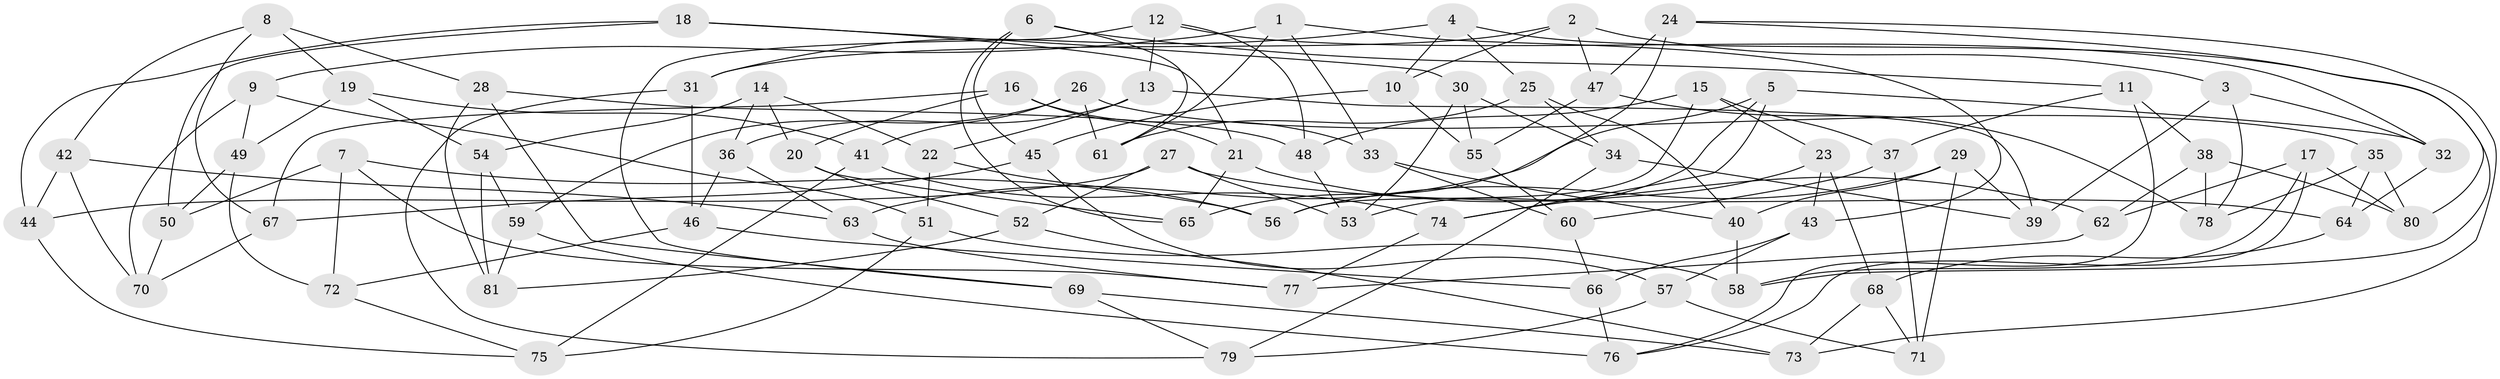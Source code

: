// Generated by graph-tools (version 1.1) at 2025/50/03/09/25 03:50:44]
// undirected, 81 vertices, 162 edges
graph export_dot {
graph [start="1"]
  node [color=gray90,style=filled];
  1;
  2;
  3;
  4;
  5;
  6;
  7;
  8;
  9;
  10;
  11;
  12;
  13;
  14;
  15;
  16;
  17;
  18;
  19;
  20;
  21;
  22;
  23;
  24;
  25;
  26;
  27;
  28;
  29;
  30;
  31;
  32;
  33;
  34;
  35;
  36;
  37;
  38;
  39;
  40;
  41;
  42;
  43;
  44;
  45;
  46;
  47;
  48;
  49;
  50;
  51;
  52;
  53;
  54;
  55;
  56;
  57;
  58;
  59;
  60;
  61;
  62;
  63;
  64;
  65;
  66;
  67;
  68;
  69;
  70;
  71;
  72;
  73;
  74;
  75;
  76;
  77;
  78;
  79;
  80;
  81;
  1 -- 9;
  1 -- 43;
  1 -- 61;
  1 -- 33;
  2 -- 31;
  2 -- 3;
  2 -- 10;
  2 -- 47;
  3 -- 78;
  3 -- 39;
  3 -- 32;
  4 -- 25;
  4 -- 10;
  4 -- 31;
  4 -- 58;
  5 -- 32;
  5 -- 53;
  5 -- 74;
  5 -- 63;
  6 -- 11;
  6 -- 65;
  6 -- 61;
  6 -- 45;
  7 -- 50;
  7 -- 77;
  7 -- 72;
  7 -- 56;
  8 -- 67;
  8 -- 42;
  8 -- 19;
  8 -- 28;
  9 -- 70;
  9 -- 51;
  9 -- 49;
  10 -- 45;
  10 -- 55;
  11 -- 38;
  11 -- 37;
  11 -- 76;
  12 -- 48;
  12 -- 32;
  12 -- 13;
  12 -- 69;
  13 -- 36;
  13 -- 39;
  13 -- 22;
  14 -- 36;
  14 -- 54;
  14 -- 20;
  14 -- 22;
  15 -- 56;
  15 -- 37;
  15 -- 48;
  15 -- 23;
  16 -- 33;
  16 -- 20;
  16 -- 67;
  16 -- 21;
  17 -- 58;
  17 -- 76;
  17 -- 62;
  17 -- 80;
  18 -- 30;
  18 -- 21;
  18 -- 44;
  18 -- 50;
  19 -- 49;
  19 -- 54;
  19 -- 41;
  20 -- 52;
  20 -- 65;
  21 -- 65;
  21 -- 62;
  22 -- 56;
  22 -- 51;
  23 -- 43;
  23 -- 74;
  23 -- 68;
  24 -- 73;
  24 -- 47;
  24 -- 65;
  24 -- 80;
  25 -- 40;
  25 -- 34;
  25 -- 61;
  26 -- 59;
  26 -- 35;
  26 -- 61;
  26 -- 41;
  27 -- 52;
  27 -- 44;
  27 -- 64;
  27 -- 53;
  28 -- 48;
  28 -- 81;
  28 -- 69;
  29 -- 39;
  29 -- 71;
  29 -- 40;
  29 -- 56;
  30 -- 55;
  30 -- 34;
  30 -- 53;
  31 -- 46;
  31 -- 79;
  32 -- 64;
  33 -- 40;
  33 -- 60;
  34 -- 79;
  34 -- 39;
  35 -- 80;
  35 -- 64;
  35 -- 78;
  36 -- 46;
  36 -- 63;
  37 -- 71;
  37 -- 60;
  38 -- 80;
  38 -- 78;
  38 -- 62;
  40 -- 58;
  41 -- 74;
  41 -- 75;
  42 -- 44;
  42 -- 63;
  42 -- 70;
  43 -- 57;
  43 -- 66;
  44 -- 75;
  45 -- 67;
  45 -- 57;
  46 -- 66;
  46 -- 72;
  47 -- 78;
  47 -- 55;
  48 -- 53;
  49 -- 50;
  49 -- 72;
  50 -- 70;
  51 -- 75;
  51 -- 58;
  52 -- 73;
  52 -- 81;
  54 -- 81;
  54 -- 59;
  55 -- 60;
  57 -- 71;
  57 -- 79;
  59 -- 81;
  59 -- 76;
  60 -- 66;
  62 -- 77;
  63 -- 77;
  64 -- 68;
  66 -- 76;
  67 -- 70;
  68 -- 73;
  68 -- 71;
  69 -- 73;
  69 -- 79;
  72 -- 75;
  74 -- 77;
}
